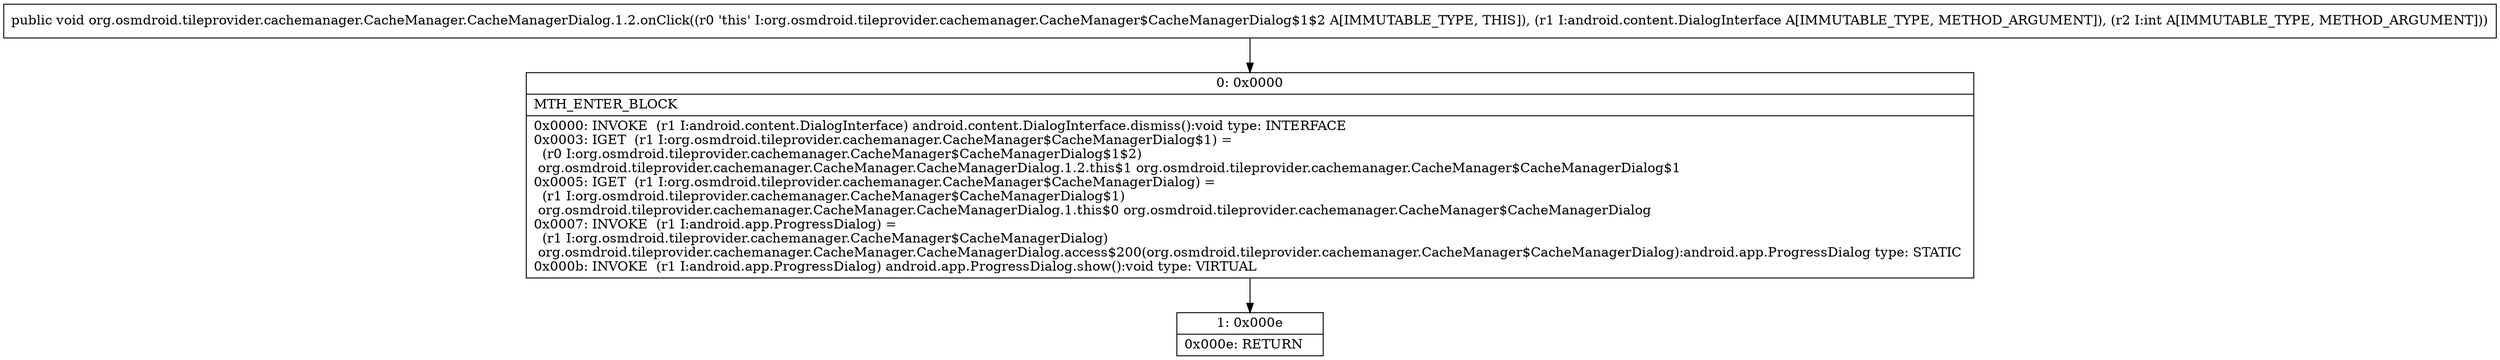 digraph "CFG fororg.osmdroid.tileprovider.cachemanager.CacheManager.CacheManagerDialog.1.2.onClick(Landroid\/content\/DialogInterface;I)V" {
Node_0 [shape=record,label="{0\:\ 0x0000|MTH_ENTER_BLOCK\l|0x0000: INVOKE  (r1 I:android.content.DialogInterface) android.content.DialogInterface.dismiss():void type: INTERFACE \l0x0003: IGET  (r1 I:org.osmdroid.tileprovider.cachemanager.CacheManager$CacheManagerDialog$1) = \l  (r0 I:org.osmdroid.tileprovider.cachemanager.CacheManager$CacheManagerDialog$1$2)\l org.osmdroid.tileprovider.cachemanager.CacheManager.CacheManagerDialog.1.2.this$1 org.osmdroid.tileprovider.cachemanager.CacheManager$CacheManagerDialog$1 \l0x0005: IGET  (r1 I:org.osmdroid.tileprovider.cachemanager.CacheManager$CacheManagerDialog) = \l  (r1 I:org.osmdroid.tileprovider.cachemanager.CacheManager$CacheManagerDialog$1)\l org.osmdroid.tileprovider.cachemanager.CacheManager.CacheManagerDialog.1.this$0 org.osmdroid.tileprovider.cachemanager.CacheManager$CacheManagerDialog \l0x0007: INVOKE  (r1 I:android.app.ProgressDialog) = \l  (r1 I:org.osmdroid.tileprovider.cachemanager.CacheManager$CacheManagerDialog)\l org.osmdroid.tileprovider.cachemanager.CacheManager.CacheManagerDialog.access$200(org.osmdroid.tileprovider.cachemanager.CacheManager$CacheManagerDialog):android.app.ProgressDialog type: STATIC \l0x000b: INVOKE  (r1 I:android.app.ProgressDialog) android.app.ProgressDialog.show():void type: VIRTUAL \l}"];
Node_1 [shape=record,label="{1\:\ 0x000e|0x000e: RETURN   \l}"];
MethodNode[shape=record,label="{public void org.osmdroid.tileprovider.cachemanager.CacheManager.CacheManagerDialog.1.2.onClick((r0 'this' I:org.osmdroid.tileprovider.cachemanager.CacheManager$CacheManagerDialog$1$2 A[IMMUTABLE_TYPE, THIS]), (r1 I:android.content.DialogInterface A[IMMUTABLE_TYPE, METHOD_ARGUMENT]), (r2 I:int A[IMMUTABLE_TYPE, METHOD_ARGUMENT])) }"];
MethodNode -> Node_0;
Node_0 -> Node_1;
}

